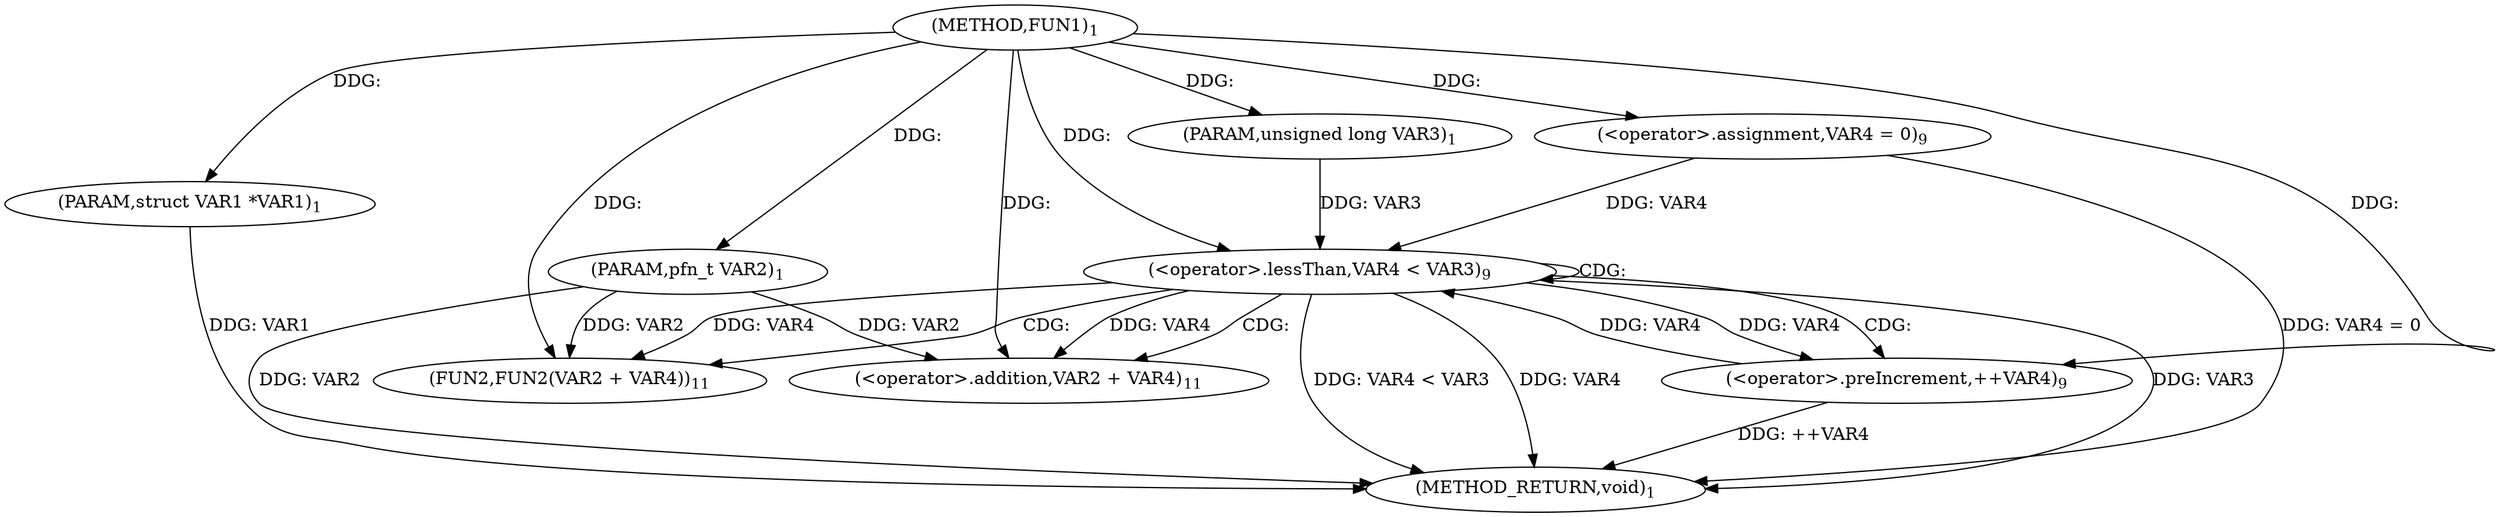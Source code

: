 digraph "FUN1" {  
"8" [label = <(METHOD,FUN1)<SUB>1</SUB>> ]
"28" [label = <(METHOD_RETURN,void)<SUB>1</SUB>> ]
"9" [label = <(PARAM,struct VAR1 *VAR1)<SUB>1</SUB>> ]
"10" [label = <(PARAM,pfn_t VAR2)<SUB>1</SUB>> ]
"11" [label = <(PARAM,unsigned long VAR3)<SUB>1</SUB>> ]
"19" [label = <(&lt;operator&gt;.lessThan,VAR4 &lt; VAR3)<SUB>9</SUB>> ]
"22" [label = <(&lt;operator&gt;.preIncrement,++VAR4)<SUB>9</SUB>> ]
"24" [label = <(FUN2,FUN2(VAR2 + VAR4))<SUB>11</SUB>> ]
"16" [label = <(&lt;operator&gt;.assignment,VAR4 = 0)<SUB>9</SUB>> ]
"25" [label = <(&lt;operator&gt;.addition,VAR2 + VAR4)<SUB>11</SUB>> ]
  "9" -> "28"  [ label = "DDG: VAR1"] 
  "10" -> "28"  [ label = "DDG: VAR2"] 
  "16" -> "28"  [ label = "DDG: VAR4 = 0"] 
  "19" -> "28"  [ label = "DDG: VAR4"] 
  "19" -> "28"  [ label = "DDG: VAR3"] 
  "19" -> "28"  [ label = "DDG: VAR4 &lt; VAR3"] 
  "22" -> "28"  [ label = "DDG: ++VAR4"] 
  "8" -> "9"  [ label = "DDG: "] 
  "8" -> "10"  [ label = "DDG: "] 
  "8" -> "11"  [ label = "DDG: "] 
  "8" -> "16"  [ label = "DDG: "] 
  "16" -> "19"  [ label = "DDG: VAR4"] 
  "22" -> "19"  [ label = "DDG: VAR4"] 
  "8" -> "19"  [ label = "DDG: "] 
  "11" -> "19"  [ label = "DDG: VAR3"] 
  "8" -> "22"  [ label = "DDG: "] 
  "19" -> "22"  [ label = "DDG: VAR4"] 
  "10" -> "24"  [ label = "DDG: VAR2"] 
  "8" -> "24"  [ label = "DDG: "] 
  "19" -> "24"  [ label = "DDG: VAR4"] 
  "10" -> "25"  [ label = "DDG: VAR2"] 
  "8" -> "25"  [ label = "DDG: "] 
  "19" -> "25"  [ label = "DDG: VAR4"] 
  "19" -> "24"  [ label = "CDG: "] 
  "19" -> "25"  [ label = "CDG: "] 
  "19" -> "22"  [ label = "CDG: "] 
  "19" -> "19"  [ label = "CDG: "] 
}

